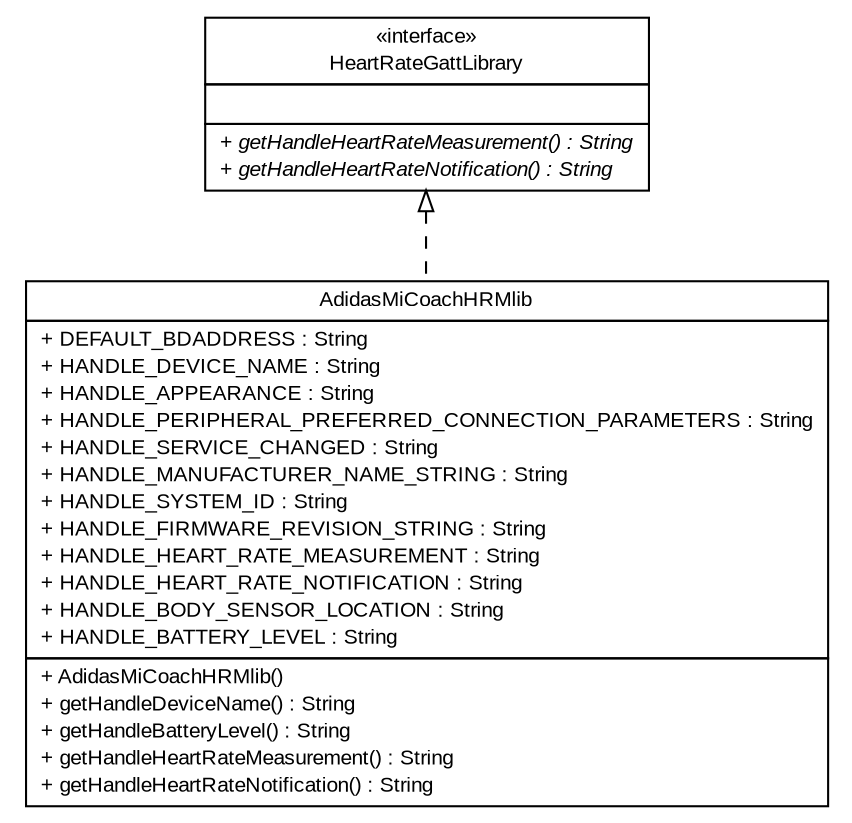 #!/usr/local/bin/dot
#
# Class diagram 
# Generated by UMLGraph version R5_6 (http://www.umlgraph.org/)
#

digraph G {
	edge [fontname="arial",fontsize=10,labelfontname="arial",labelfontsize=10];
	node [fontname="arial",fontsize=10,shape=plaintext];
	nodesep=0.25;
	ranksep=0.5;
	// de.fhg.fit.biomos.sensorplatform.gatt.AdidasMiCoachHRMlib
	c0 [label=<<table title="de.fhg.fit.biomos.sensorplatform.gatt.AdidasMiCoachHRMlib" border="0" cellborder="1" cellspacing="0" cellpadding="2" port="p" href="./AdidasMiCoachHRMlib.html">
		<tr><td><table border="0" cellspacing="0" cellpadding="1">
<tr><td align="center" balign="center"> AdidasMiCoachHRMlib </td></tr>
		</table></td></tr>
		<tr><td><table border="0" cellspacing="0" cellpadding="1">
<tr><td align="left" balign="left"> + DEFAULT_BDADDRESS : String </td></tr>
<tr><td align="left" balign="left"> + HANDLE_DEVICE_NAME : String </td></tr>
<tr><td align="left" balign="left"> + HANDLE_APPEARANCE : String </td></tr>
<tr><td align="left" balign="left"> + HANDLE_PERIPHERAL_PREFERRED_CONNECTION_PARAMETERS : String </td></tr>
<tr><td align="left" balign="left"> + HANDLE_SERVICE_CHANGED : String </td></tr>
<tr><td align="left" balign="left"> + HANDLE_MANUFACTURER_NAME_STRING : String </td></tr>
<tr><td align="left" balign="left"> + HANDLE_SYSTEM_ID : String </td></tr>
<tr><td align="left" balign="left"> + HANDLE_FIRMWARE_REVISION_STRING : String </td></tr>
<tr><td align="left" balign="left"> + HANDLE_HEART_RATE_MEASUREMENT : String </td></tr>
<tr><td align="left" balign="left"> + HANDLE_HEART_RATE_NOTIFICATION : String </td></tr>
<tr><td align="left" balign="left"> + HANDLE_BODY_SENSOR_LOCATION : String </td></tr>
<tr><td align="left" balign="left"> + HANDLE_BATTERY_LEVEL : String </td></tr>
		</table></td></tr>
		<tr><td><table border="0" cellspacing="0" cellpadding="1">
<tr><td align="left" balign="left"> + AdidasMiCoachHRMlib() </td></tr>
<tr><td align="left" balign="left"> + getHandleDeviceName() : String </td></tr>
<tr><td align="left" balign="left"> + getHandleBatteryLevel() : String </td></tr>
<tr><td align="left" balign="left"> + getHandleHeartRateMeasurement() : String </td></tr>
<tr><td align="left" balign="left"> + getHandleHeartRateNotification() : String </td></tr>
		</table></td></tr>
		</table>>, URL="./AdidasMiCoachHRMlib.html", fontname="arial", fontcolor="black", fontsize=10.0];
	//de.fhg.fit.biomos.sensorplatform.gatt.AdidasMiCoachHRMlib implements de.fhg.fit.biomos.sensorplatform.gatt.HeartRateGattLibrary
	c2:p -> c0:p [dir=back,arrowtail=empty,style=dashed];
	// de.fhg.fit.biomos.sensorplatform.gatt.HeartRateGattLibrary
	c2 [label=<<table title="de.fhg.fit.biomos.sensorplatform.gatt.HeartRateGattLibrary" border="0" cellborder="1" cellspacing="0" cellpadding="2" port="p" href="http://java.sun.com/j2se/1.4.2/docs/api/de/fhg/fit/biomos/sensorplatform/gatt/HeartRateGattLibrary.html">
		<tr><td><table border="0" cellspacing="0" cellpadding="1">
<tr><td align="center" balign="center"> &#171;interface&#187; </td></tr>
<tr><td align="center" balign="center"> HeartRateGattLibrary </td></tr>
		</table></td></tr>
		<tr><td><table border="0" cellspacing="0" cellpadding="1">
<tr><td align="left" balign="left">  </td></tr>
		</table></td></tr>
		<tr><td><table border="0" cellspacing="0" cellpadding="1">
<tr><td align="left" balign="left"><font face="arial italic" point-size="10.0"> + getHandleHeartRateMeasurement() : String </font></td></tr>
<tr><td align="left" balign="left"><font face="arial italic" point-size="10.0"> + getHandleHeartRateNotification() : String </font></td></tr>
		</table></td></tr>
		</table>>, URL="http://java.sun.com/j2se/1.4.2/docs/api/de/fhg/fit/biomos/sensorplatform/gatt/HeartRateGattLibrary.html", fontname="arial", fontcolor="black", fontsize=10.0];
}

